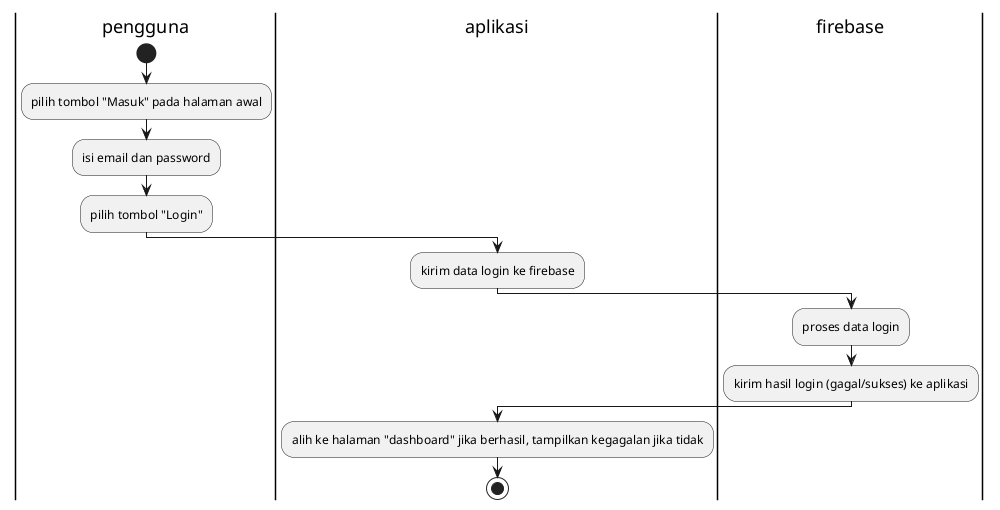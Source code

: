 @startuml

|pengguna|
start
:pilih tombol "Masuk" pada halaman awal;
:isi email dan password;
:pilih tombol "Login";

|aplikasi|
:kirim data login ke firebase;

|firebase|
:proses data login;
:kirim hasil login (gagal/sukses) ke aplikasi;

|aplikasi|
:alih ke halaman "dashboard" jika berhasil, tampilkan kegagalan jika tidak;
stop

@enduml

